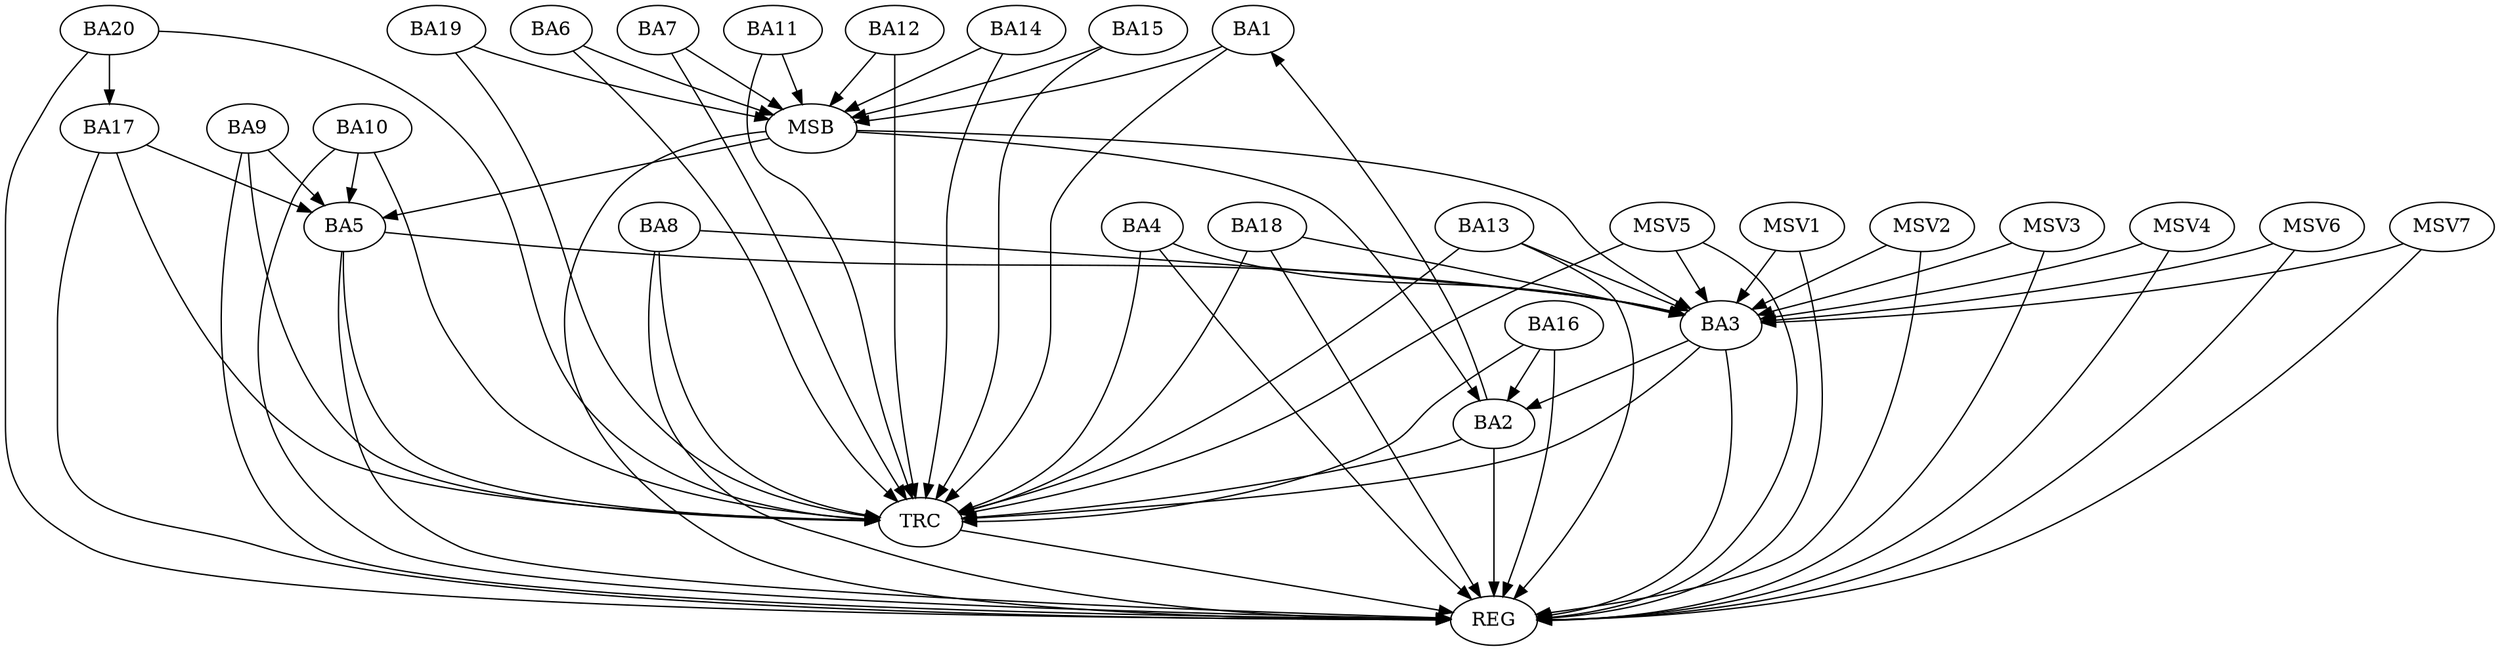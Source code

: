 strict digraph G {
  BA1 [ label="BA1" ];
  BA2 [ label="BA2" ];
  BA3 [ label="BA3" ];
  BA4 [ label="BA4" ];
  BA5 [ label="BA5" ];
  BA6 [ label="BA6" ];
  BA7 [ label="BA7" ];
  BA8 [ label="BA8" ];
  BA9 [ label="BA9" ];
  BA10 [ label="BA10" ];
  BA11 [ label="BA11" ];
  BA12 [ label="BA12" ];
  BA13 [ label="BA13" ];
  BA14 [ label="BA14" ];
  BA15 [ label="BA15" ];
  BA16 [ label="BA16" ];
  BA17 [ label="BA17" ];
  BA18 [ label="BA18" ];
  BA19 [ label="BA19" ];
  BA20 [ label="BA20" ];
  REG [ label="REG" ];
  MSB [ label="MSB" ];
  TRC [ label="TRC" ];
  MSV1 [ label="MSV1" ];
  MSV2 [ label="MSV2" ];
  MSV3 [ label="MSV3" ];
  MSV4 [ label="MSV4" ];
  MSV5 [ label="MSV5" ];
  MSV6 [ label="MSV6" ];
  MSV7 [ label="MSV7" ];
  BA2 -> BA1;
  BA3 -> BA2;
  BA4 -> BA3;
  BA5 -> BA3;
  BA8 -> BA3;
  BA9 -> BA5;
  BA10 -> BA5;
  BA13 -> BA3;
  BA16 -> BA2;
  BA17 -> BA5;
  BA18 -> BA3;
  BA20 -> BA17;
  BA2 -> REG;
  BA3 -> REG;
  BA4 -> REG;
  BA5 -> REG;
  BA8 -> REG;
  BA9 -> REG;
  BA10 -> REG;
  BA13 -> REG;
  BA16 -> REG;
  BA17 -> REG;
  BA18 -> REG;
  BA20 -> REG;
  BA1 -> MSB;
  MSB -> BA2;
  MSB -> REG;
  BA6 -> MSB;
  MSB -> BA3;
  BA7 -> MSB;
  BA11 -> MSB;
  MSB -> BA5;
  BA12 -> MSB;
  BA14 -> MSB;
  BA15 -> MSB;
  BA19 -> MSB;
  BA1 -> TRC;
  BA2 -> TRC;
  BA3 -> TRC;
  BA4 -> TRC;
  BA5 -> TRC;
  BA6 -> TRC;
  BA7 -> TRC;
  BA8 -> TRC;
  BA9 -> TRC;
  BA10 -> TRC;
  BA11 -> TRC;
  BA12 -> TRC;
  BA13 -> TRC;
  BA14 -> TRC;
  BA15 -> TRC;
  BA16 -> TRC;
  BA17 -> TRC;
  BA18 -> TRC;
  BA19 -> TRC;
  BA20 -> TRC;
  TRC -> REG;
  MSV1 -> BA3;
  MSV2 -> BA3;
  MSV1 -> REG;
  MSV2 -> REG;
  MSV3 -> BA3;
  MSV3 -> REG;
  MSV4 -> BA3;
  MSV4 -> REG;
  MSV5 -> BA3;
  MSV6 -> BA3;
  MSV5 -> REG;
  MSV5 -> TRC;
  MSV6 -> REG;
  MSV7 -> BA3;
  MSV7 -> REG;
}
